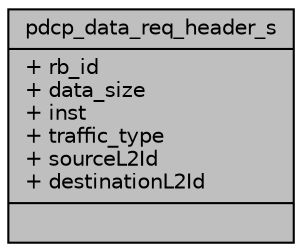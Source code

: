 digraph "pdcp_data_req_header_s"
{
 // LATEX_PDF_SIZE
  edge [fontname="Helvetica",fontsize="10",labelfontname="Helvetica",labelfontsize="10"];
  node [fontname="Helvetica",fontsize="10",shape=record];
  Node1 [label="{pdcp_data_req_header_s\n|+ rb_id\l+ data_size\l+ inst\l+ traffic_type\l+ sourceL2Id\l+ destinationL2Id\l|}",height=0.2,width=0.4,color="black", fillcolor="grey75", style="filled", fontcolor="black",tooltip=" "];
}
